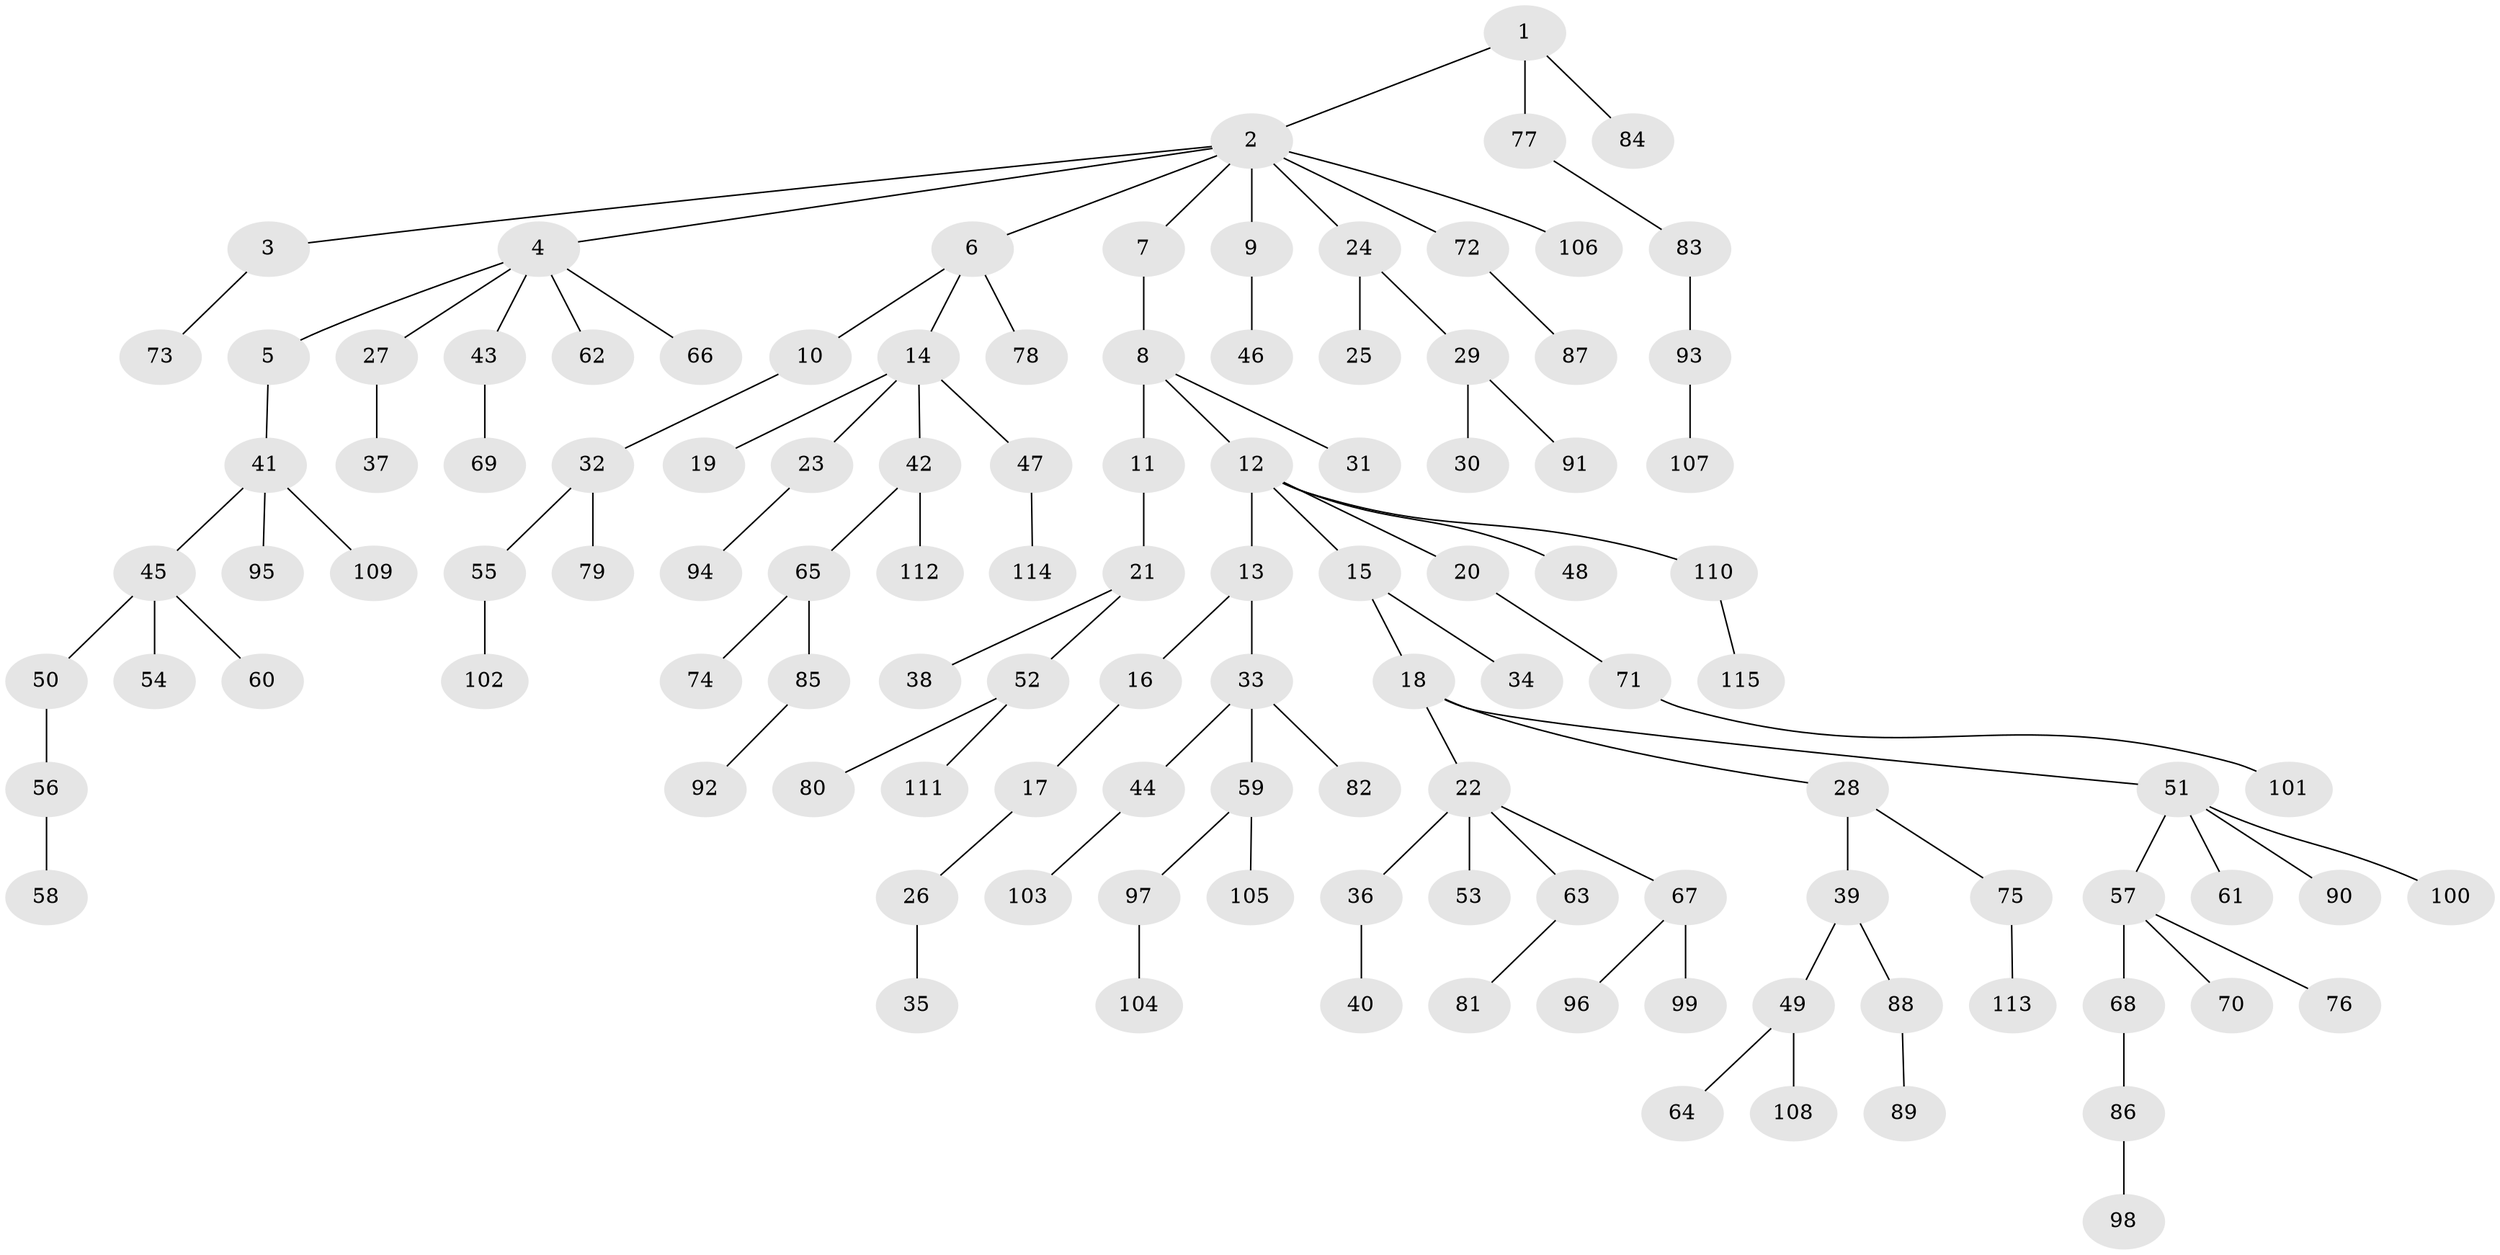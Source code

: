 // coarse degree distribution, {3: 0.0875, 9: 0.0125, 1: 0.55, 5: 0.025, 2: 0.2125, 4: 0.0875, 6: 0.025}
// Generated by graph-tools (version 1.1) at 2025/24/03/03/25 07:24:08]
// undirected, 115 vertices, 114 edges
graph export_dot {
graph [start="1"]
  node [color=gray90,style=filled];
  1;
  2;
  3;
  4;
  5;
  6;
  7;
  8;
  9;
  10;
  11;
  12;
  13;
  14;
  15;
  16;
  17;
  18;
  19;
  20;
  21;
  22;
  23;
  24;
  25;
  26;
  27;
  28;
  29;
  30;
  31;
  32;
  33;
  34;
  35;
  36;
  37;
  38;
  39;
  40;
  41;
  42;
  43;
  44;
  45;
  46;
  47;
  48;
  49;
  50;
  51;
  52;
  53;
  54;
  55;
  56;
  57;
  58;
  59;
  60;
  61;
  62;
  63;
  64;
  65;
  66;
  67;
  68;
  69;
  70;
  71;
  72;
  73;
  74;
  75;
  76;
  77;
  78;
  79;
  80;
  81;
  82;
  83;
  84;
  85;
  86;
  87;
  88;
  89;
  90;
  91;
  92;
  93;
  94;
  95;
  96;
  97;
  98;
  99;
  100;
  101;
  102;
  103;
  104;
  105;
  106;
  107;
  108;
  109;
  110;
  111;
  112;
  113;
  114;
  115;
  1 -- 2;
  1 -- 77;
  1 -- 84;
  2 -- 3;
  2 -- 4;
  2 -- 6;
  2 -- 7;
  2 -- 9;
  2 -- 24;
  2 -- 72;
  2 -- 106;
  3 -- 73;
  4 -- 5;
  4 -- 27;
  4 -- 43;
  4 -- 62;
  4 -- 66;
  5 -- 41;
  6 -- 10;
  6 -- 14;
  6 -- 78;
  7 -- 8;
  8 -- 11;
  8 -- 12;
  8 -- 31;
  9 -- 46;
  10 -- 32;
  11 -- 21;
  12 -- 13;
  12 -- 15;
  12 -- 20;
  12 -- 48;
  12 -- 110;
  13 -- 16;
  13 -- 33;
  14 -- 19;
  14 -- 23;
  14 -- 42;
  14 -- 47;
  15 -- 18;
  15 -- 34;
  16 -- 17;
  17 -- 26;
  18 -- 22;
  18 -- 28;
  18 -- 51;
  20 -- 71;
  21 -- 38;
  21 -- 52;
  22 -- 36;
  22 -- 53;
  22 -- 63;
  22 -- 67;
  23 -- 94;
  24 -- 25;
  24 -- 29;
  26 -- 35;
  27 -- 37;
  28 -- 39;
  28 -- 75;
  29 -- 30;
  29 -- 91;
  32 -- 55;
  32 -- 79;
  33 -- 44;
  33 -- 59;
  33 -- 82;
  36 -- 40;
  39 -- 49;
  39 -- 88;
  41 -- 45;
  41 -- 95;
  41 -- 109;
  42 -- 65;
  42 -- 112;
  43 -- 69;
  44 -- 103;
  45 -- 50;
  45 -- 54;
  45 -- 60;
  47 -- 114;
  49 -- 64;
  49 -- 108;
  50 -- 56;
  51 -- 57;
  51 -- 61;
  51 -- 90;
  51 -- 100;
  52 -- 80;
  52 -- 111;
  55 -- 102;
  56 -- 58;
  57 -- 68;
  57 -- 70;
  57 -- 76;
  59 -- 97;
  59 -- 105;
  63 -- 81;
  65 -- 74;
  65 -- 85;
  67 -- 96;
  67 -- 99;
  68 -- 86;
  71 -- 101;
  72 -- 87;
  75 -- 113;
  77 -- 83;
  83 -- 93;
  85 -- 92;
  86 -- 98;
  88 -- 89;
  93 -- 107;
  97 -- 104;
  110 -- 115;
}

